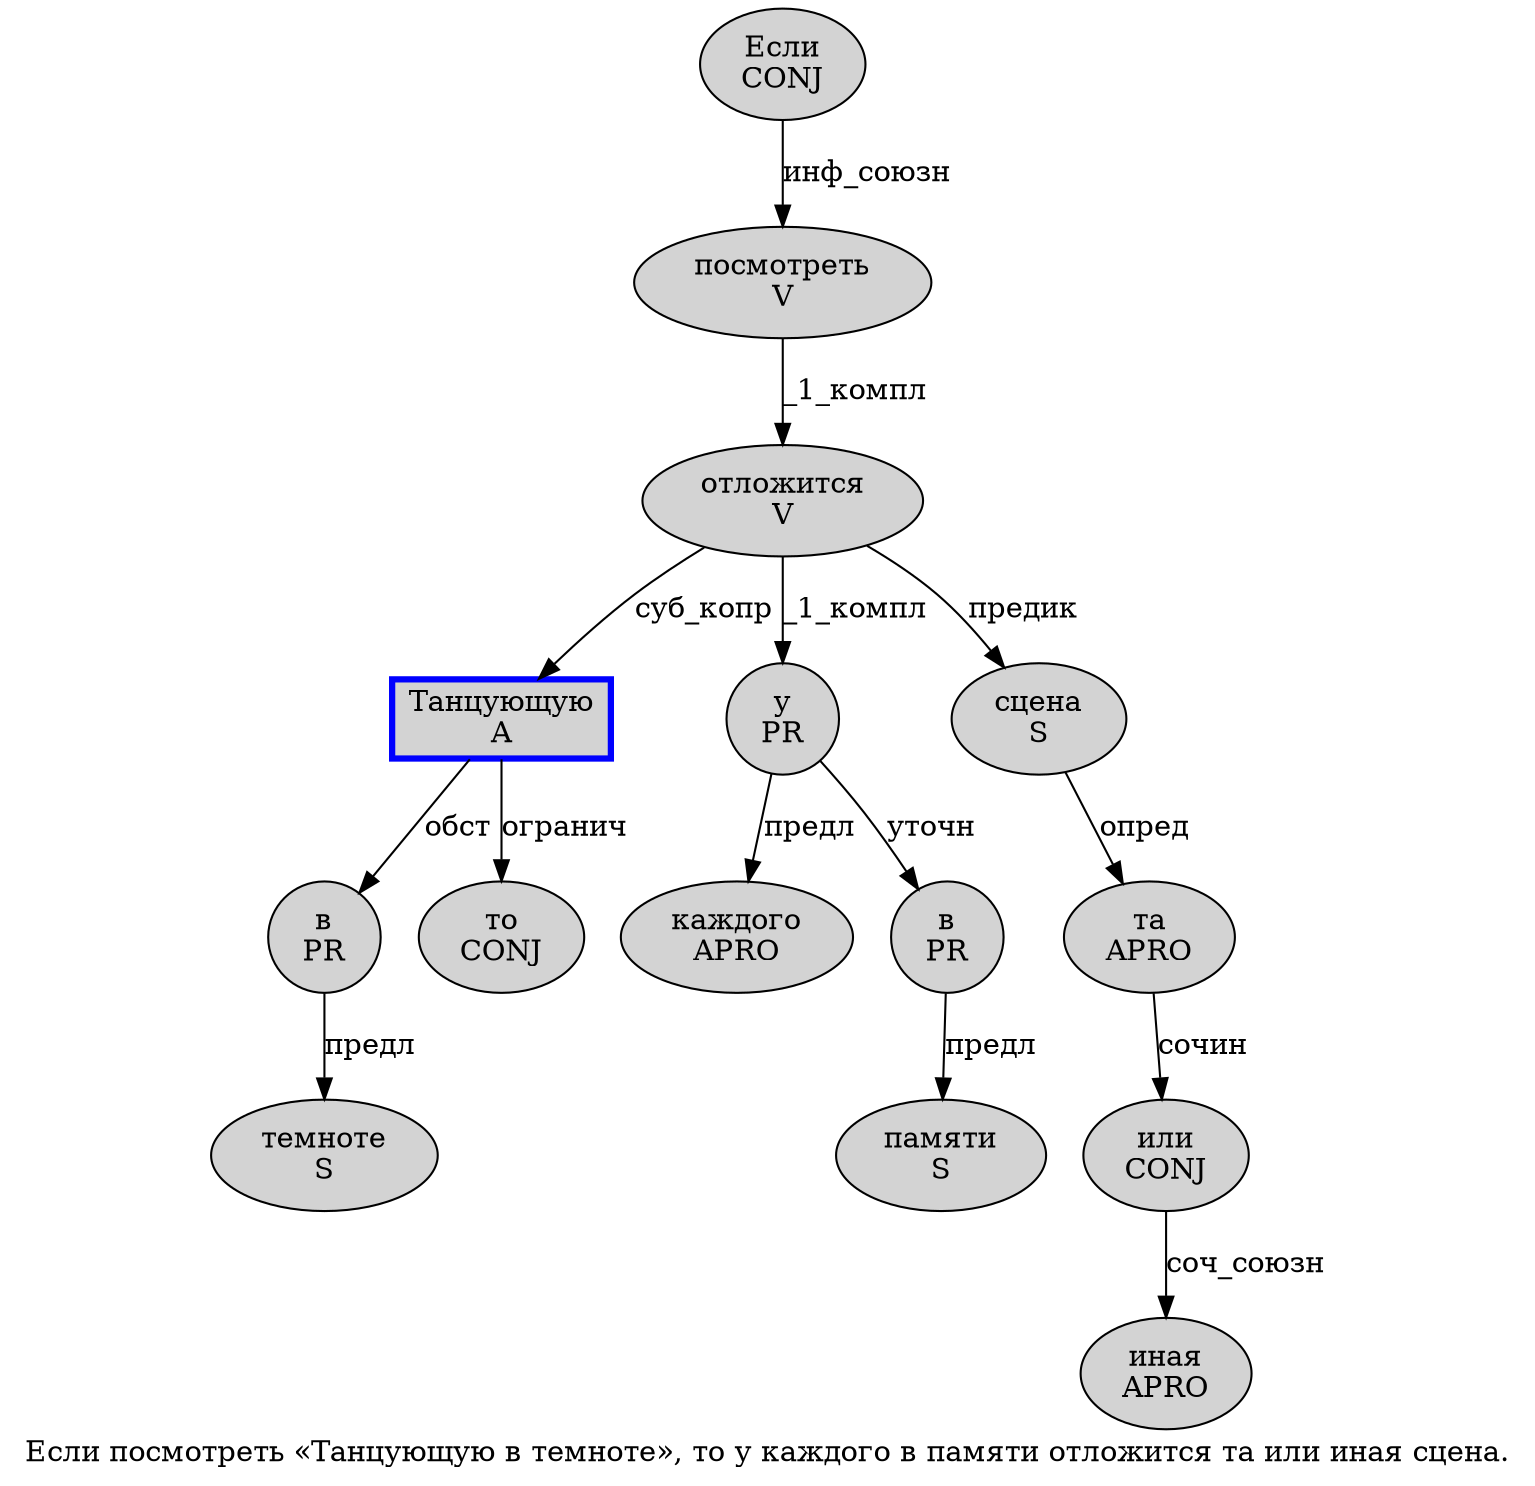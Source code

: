 digraph SENTENCE_1250 {
	graph [label="Если посмотреть «Танцующую в темноте», то у каждого в памяти отложится та или иная сцена."]
	node [style=filled]
		0 [label="Если
CONJ" color="" fillcolor=lightgray penwidth=1 shape=ellipse]
		1 [label="посмотреть
V" color="" fillcolor=lightgray penwidth=1 shape=ellipse]
		3 [label="Танцующую
A" color=blue fillcolor=lightgray penwidth=3 shape=box]
		4 [label="в
PR" color="" fillcolor=lightgray penwidth=1 shape=ellipse]
		5 [label="темноте
S" color="" fillcolor=lightgray penwidth=1 shape=ellipse]
		8 [label="то
CONJ" color="" fillcolor=lightgray penwidth=1 shape=ellipse]
		9 [label="у
PR" color="" fillcolor=lightgray penwidth=1 shape=ellipse]
		10 [label="каждого
APRO" color="" fillcolor=lightgray penwidth=1 shape=ellipse]
		11 [label="в
PR" color="" fillcolor=lightgray penwidth=1 shape=ellipse]
		12 [label="памяти
S" color="" fillcolor=lightgray penwidth=1 shape=ellipse]
		13 [label="отложится
V" color="" fillcolor=lightgray penwidth=1 shape=ellipse]
		14 [label="та
APRO" color="" fillcolor=lightgray penwidth=1 shape=ellipse]
		15 [label="или
CONJ" color="" fillcolor=lightgray penwidth=1 shape=ellipse]
		16 [label="иная
APRO" color="" fillcolor=lightgray penwidth=1 shape=ellipse]
		17 [label="сцена
S" color="" fillcolor=lightgray penwidth=1 shape=ellipse]
			13 -> 3 [label="суб_копр"]
			13 -> 9 [label="_1_компл"]
			13 -> 17 [label="предик"]
			4 -> 5 [label="предл"]
			0 -> 1 [label="инф_союзн"]
			11 -> 12 [label="предл"]
			9 -> 10 [label="предл"]
			9 -> 11 [label="уточн"]
			3 -> 4 [label="обст"]
			3 -> 8 [label="огранич"]
			1 -> 13 [label="_1_компл"]
			15 -> 16 [label="соч_союзн"]
			17 -> 14 [label="опред"]
			14 -> 15 [label="сочин"]
}